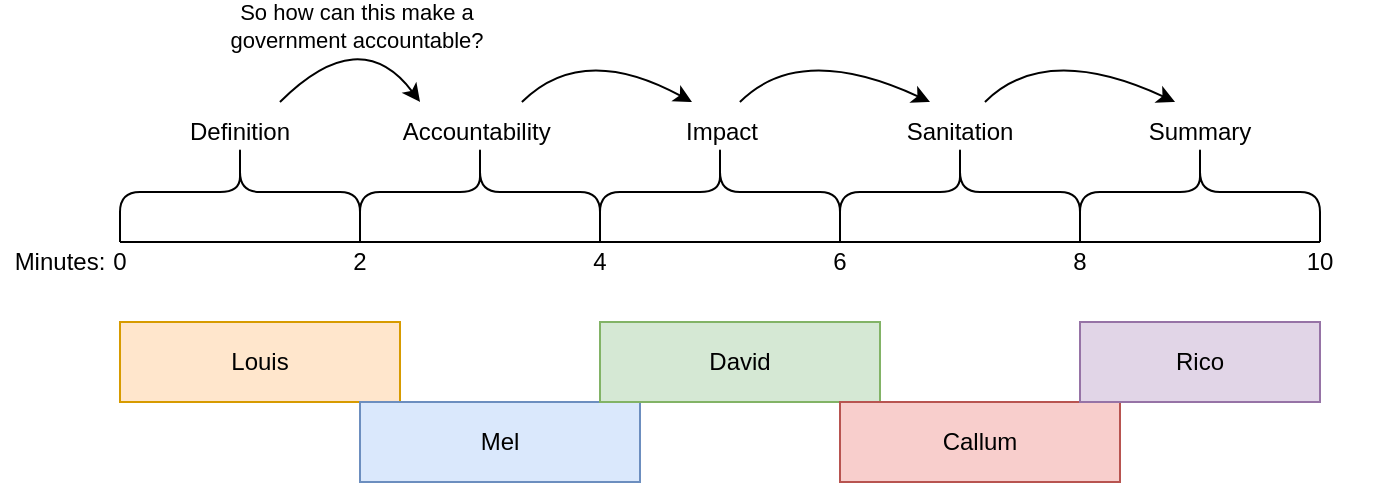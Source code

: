 <mxfile version="20.5.1" type="github">
  <diagram id="Hfp_nFBmrhLJfmmzOQYd" name="Page-1">
    <mxGraphModel dx="339" dy="316" grid="1" gridSize="10" guides="1" tooltips="1" connect="1" arrows="1" fold="1" page="1" pageScale="1" pageWidth="827" pageHeight="1169" math="0" shadow="0">
      <root>
        <mxCell id="0" />
        <mxCell id="1" parent="0" />
        <mxCell id="ri2petY9jx9FyZ6Wmgi--1" value="" style="endArrow=none;html=1;rounded=0;" parent="1" edge="1">
          <mxGeometry width="50" height="50" relative="1" as="geometry">
            <mxPoint x="120" y="280" as="sourcePoint" />
            <mxPoint x="720" y="280" as="targetPoint" />
          </mxGeometry>
        </mxCell>
        <mxCell id="ri2petY9jx9FyZ6Wmgi--3" value="0" style="text;html=1;strokeColor=none;fillColor=none;align=center;verticalAlign=middle;whiteSpace=wrap;rounded=0;" parent="1" vertex="1">
          <mxGeometry x="110" y="280" width="20" height="20" as="geometry" />
        </mxCell>
        <mxCell id="ri2petY9jx9FyZ6Wmgi--6" value="Definition" style="text;html=1;strokeColor=none;fillColor=none;align=center;verticalAlign=middle;whiteSpace=wrap;rounded=0;" parent="1" vertex="1">
          <mxGeometry x="150" y="210" width="60" height="30" as="geometry" />
        </mxCell>
        <mxCell id="ri2petY9jx9FyZ6Wmgi--10" value="Minutes:" style="text;html=1;strokeColor=none;fillColor=none;align=center;verticalAlign=middle;whiteSpace=wrap;rounded=0;" parent="1" vertex="1">
          <mxGeometry x="60" y="275" width="60" height="30" as="geometry" />
        </mxCell>
        <mxCell id="ri2petY9jx9FyZ6Wmgi--11" value="2" style="text;html=1;strokeColor=none;fillColor=none;align=center;verticalAlign=middle;whiteSpace=wrap;rounded=0;" parent="1" vertex="1">
          <mxGeometry x="210" y="275" width="60" height="30" as="geometry" />
        </mxCell>
        <mxCell id="ri2petY9jx9FyZ6Wmgi--13" value="4" style="text;html=1;strokeColor=none;fillColor=none;align=center;verticalAlign=middle;whiteSpace=wrap;rounded=0;" parent="1" vertex="1">
          <mxGeometry x="330" y="275" width="60" height="30" as="geometry" />
        </mxCell>
        <mxCell id="ri2petY9jx9FyZ6Wmgi--15" value="6" style="text;html=1;strokeColor=none;fillColor=none;align=center;verticalAlign=middle;whiteSpace=wrap;rounded=0;" parent="1" vertex="1">
          <mxGeometry x="450" y="275" width="60" height="30" as="geometry" />
        </mxCell>
        <mxCell id="ri2petY9jx9FyZ6Wmgi--16" value="8" style="text;html=1;strokeColor=none;fillColor=none;align=center;verticalAlign=middle;whiteSpace=wrap;rounded=0;" parent="1" vertex="1">
          <mxGeometry x="570" y="275" width="60" height="30" as="geometry" />
        </mxCell>
        <mxCell id="ri2petY9jx9FyZ6Wmgi--17" value="10" style="text;html=1;strokeColor=none;fillColor=none;align=center;verticalAlign=middle;whiteSpace=wrap;rounded=0;" parent="1" vertex="1">
          <mxGeometry x="690" y="275" width="60" height="30" as="geometry" />
        </mxCell>
        <mxCell id="ri2petY9jx9FyZ6Wmgi--20" value="Louis" style="rounded=0;whiteSpace=wrap;html=1;fillColor=#ffe6cc;strokeColor=#d79b00;" parent="1" vertex="1">
          <mxGeometry x="120" y="320" width="140" height="40" as="geometry" />
        </mxCell>
        <mxCell id="ri2petY9jx9FyZ6Wmgi--21" value="Mel" style="rounded=0;whiteSpace=wrap;html=1;fillColor=#dae8fc;strokeColor=#6c8ebf;" parent="1" vertex="1">
          <mxGeometry x="240" y="360" width="140" height="40" as="geometry" />
        </mxCell>
        <mxCell id="ri2petY9jx9FyZ6Wmgi--23" value="David" style="rounded=0;whiteSpace=wrap;html=1;fillColor=#d5e8d4;strokeColor=#82b366;" parent="1" vertex="1">
          <mxGeometry x="360" y="320" width="140" height="40" as="geometry" />
        </mxCell>
        <mxCell id="ri2petY9jx9FyZ6Wmgi--24" value="Callum" style="rounded=0;whiteSpace=wrap;html=1;fillColor=#f8cecc;strokeColor=#b85450;" parent="1" vertex="1">
          <mxGeometry x="480" y="360" width="140" height="40" as="geometry" />
        </mxCell>
        <mxCell id="ri2petY9jx9FyZ6Wmgi--25" value="Rico" style="rounded=0;whiteSpace=wrap;html=1;fillColor=#e1d5e7;strokeColor=#9673a6;" parent="1" vertex="1">
          <mxGeometry x="600" y="320" width="120" height="40" as="geometry" />
        </mxCell>
        <mxCell id="ri2petY9jx9FyZ6Wmgi--27" value="Accountability&amp;nbsp;" style="text;html=1;strokeColor=none;fillColor=none;align=center;verticalAlign=middle;whiteSpace=wrap;rounded=0;" parent="1" vertex="1">
          <mxGeometry x="255" y="210" width="90" height="30" as="geometry" />
        </mxCell>
        <mxCell id="ri2petY9jx9FyZ6Wmgi--28" value="" style="shape=curlyBracket;whiteSpace=wrap;html=1;rounded=1;direction=south;" parent="1" vertex="1">
          <mxGeometry x="120" y="230" width="120" height="50" as="geometry" />
        </mxCell>
        <mxCell id="ri2petY9jx9FyZ6Wmgi--29" value="" style="shape=curlyBracket;whiteSpace=wrap;html=1;rounded=1;direction=south;" parent="1" vertex="1">
          <mxGeometry x="240" y="230" width="120" height="50" as="geometry" />
        </mxCell>
        <mxCell id="ri2petY9jx9FyZ6Wmgi--30" value="" style="shape=curlyBracket;whiteSpace=wrap;html=1;rounded=1;direction=south;" parent="1" vertex="1">
          <mxGeometry x="360" y="230" width="120" height="50" as="geometry" />
        </mxCell>
        <mxCell id="ri2petY9jx9FyZ6Wmgi--31" value="Impact" style="text;html=1;strokeColor=none;fillColor=none;align=center;verticalAlign=middle;whiteSpace=wrap;rounded=0;" parent="1" vertex="1">
          <mxGeometry x="391" y="210" width="60" height="30" as="geometry" />
        </mxCell>
        <mxCell id="ri2petY9jx9FyZ6Wmgi--32" value="" style="shape=curlyBracket;whiteSpace=wrap;html=1;rounded=1;direction=south;" parent="1" vertex="1">
          <mxGeometry x="480" y="230" width="120" height="50" as="geometry" />
        </mxCell>
        <mxCell id="ri2petY9jx9FyZ6Wmgi--33" value="Sanitation" style="text;html=1;strokeColor=none;fillColor=none;align=center;verticalAlign=middle;whiteSpace=wrap;rounded=0;" parent="1" vertex="1">
          <mxGeometry x="510" y="210" width="60" height="30" as="geometry" />
        </mxCell>
        <mxCell id="ri2petY9jx9FyZ6Wmgi--34" value="" style="shape=curlyBracket;whiteSpace=wrap;html=1;rounded=1;direction=south;" parent="1" vertex="1">
          <mxGeometry x="600" y="230" width="120" height="50" as="geometry" />
        </mxCell>
        <mxCell id="Hngakcid7h4D51hFVWwR-1" value="Summary" style="text;html=1;strokeColor=none;fillColor=none;align=center;verticalAlign=middle;whiteSpace=wrap;rounded=0;" vertex="1" parent="1">
          <mxGeometry x="630" y="215" width="60" height="20" as="geometry" />
        </mxCell>
        <mxCell id="Hngakcid7h4D51hFVWwR-2" value="So how can this make a &lt;br&gt;government accountable?" style="endArrow=classic;html=1;entryX=0.167;entryY=0;entryDx=0;entryDy=0;entryPerimeter=0;exitX=0.833;exitY=0;exitDx=0;exitDy=0;exitPerimeter=0;curved=1;" edge="1" parent="1" source="ri2petY9jx9FyZ6Wmgi--6" target="ri2petY9jx9FyZ6Wmgi--27">
          <mxGeometry x="0.001" width="50" height="50" relative="1" as="geometry">
            <mxPoint x="220" y="200" as="sourcePoint" />
            <mxPoint x="220" y="190" as="targetPoint" />
            <Array as="points">
              <mxPoint x="240" y="170" />
            </Array>
            <mxPoint as="offset" />
          </mxGeometry>
        </mxCell>
        <mxCell id="Hngakcid7h4D51hFVWwR-3" value="" style="endArrow=classic;html=1;entryX=0.25;entryY=0;entryDx=0;entryDy=0;exitX=0.833;exitY=0;exitDx=0;exitDy=0;exitPerimeter=0;curved=1;" edge="1" parent="1" target="ri2petY9jx9FyZ6Wmgi--31">
          <mxGeometry width="50" height="50" relative="1" as="geometry">
            <mxPoint x="320.95" y="210" as="sourcePoint" />
            <mxPoint x="391" y="210" as="targetPoint" />
            <Array as="points">
              <mxPoint x="350.97" y="180" />
            </Array>
          </mxGeometry>
        </mxCell>
        <mxCell id="Hngakcid7h4D51hFVWwR-4" value="" style="endArrow=classic;html=1;entryX=0.25;entryY=0;entryDx=0;entryDy=0;exitX=0.833;exitY=0;exitDx=0;exitDy=0;exitPerimeter=0;curved=1;" edge="1" parent="1" target="ri2petY9jx9FyZ6Wmgi--33">
          <mxGeometry width="50" height="50" relative="1" as="geometry">
            <mxPoint x="429.95" y="210" as="sourcePoint" />
            <mxPoint x="500" y="210" as="targetPoint" />
            <Array as="points">
              <mxPoint x="459.97" y="180" />
            </Array>
          </mxGeometry>
        </mxCell>
        <mxCell id="Hngakcid7h4D51hFVWwR-6" value="" style="endArrow=classic;html=1;entryX=0.25;entryY=0;entryDx=0;entryDy=0;exitX=0.833;exitY=0;exitDx=0;exitDy=0;exitPerimeter=0;curved=1;" edge="1" parent="1">
          <mxGeometry width="50" height="50" relative="1" as="geometry">
            <mxPoint x="552.48" y="210" as="sourcePoint" />
            <mxPoint x="647.53" y="210" as="targetPoint" />
            <Array as="points">
              <mxPoint x="582.5" y="180" />
            </Array>
          </mxGeometry>
        </mxCell>
      </root>
    </mxGraphModel>
  </diagram>
</mxfile>
